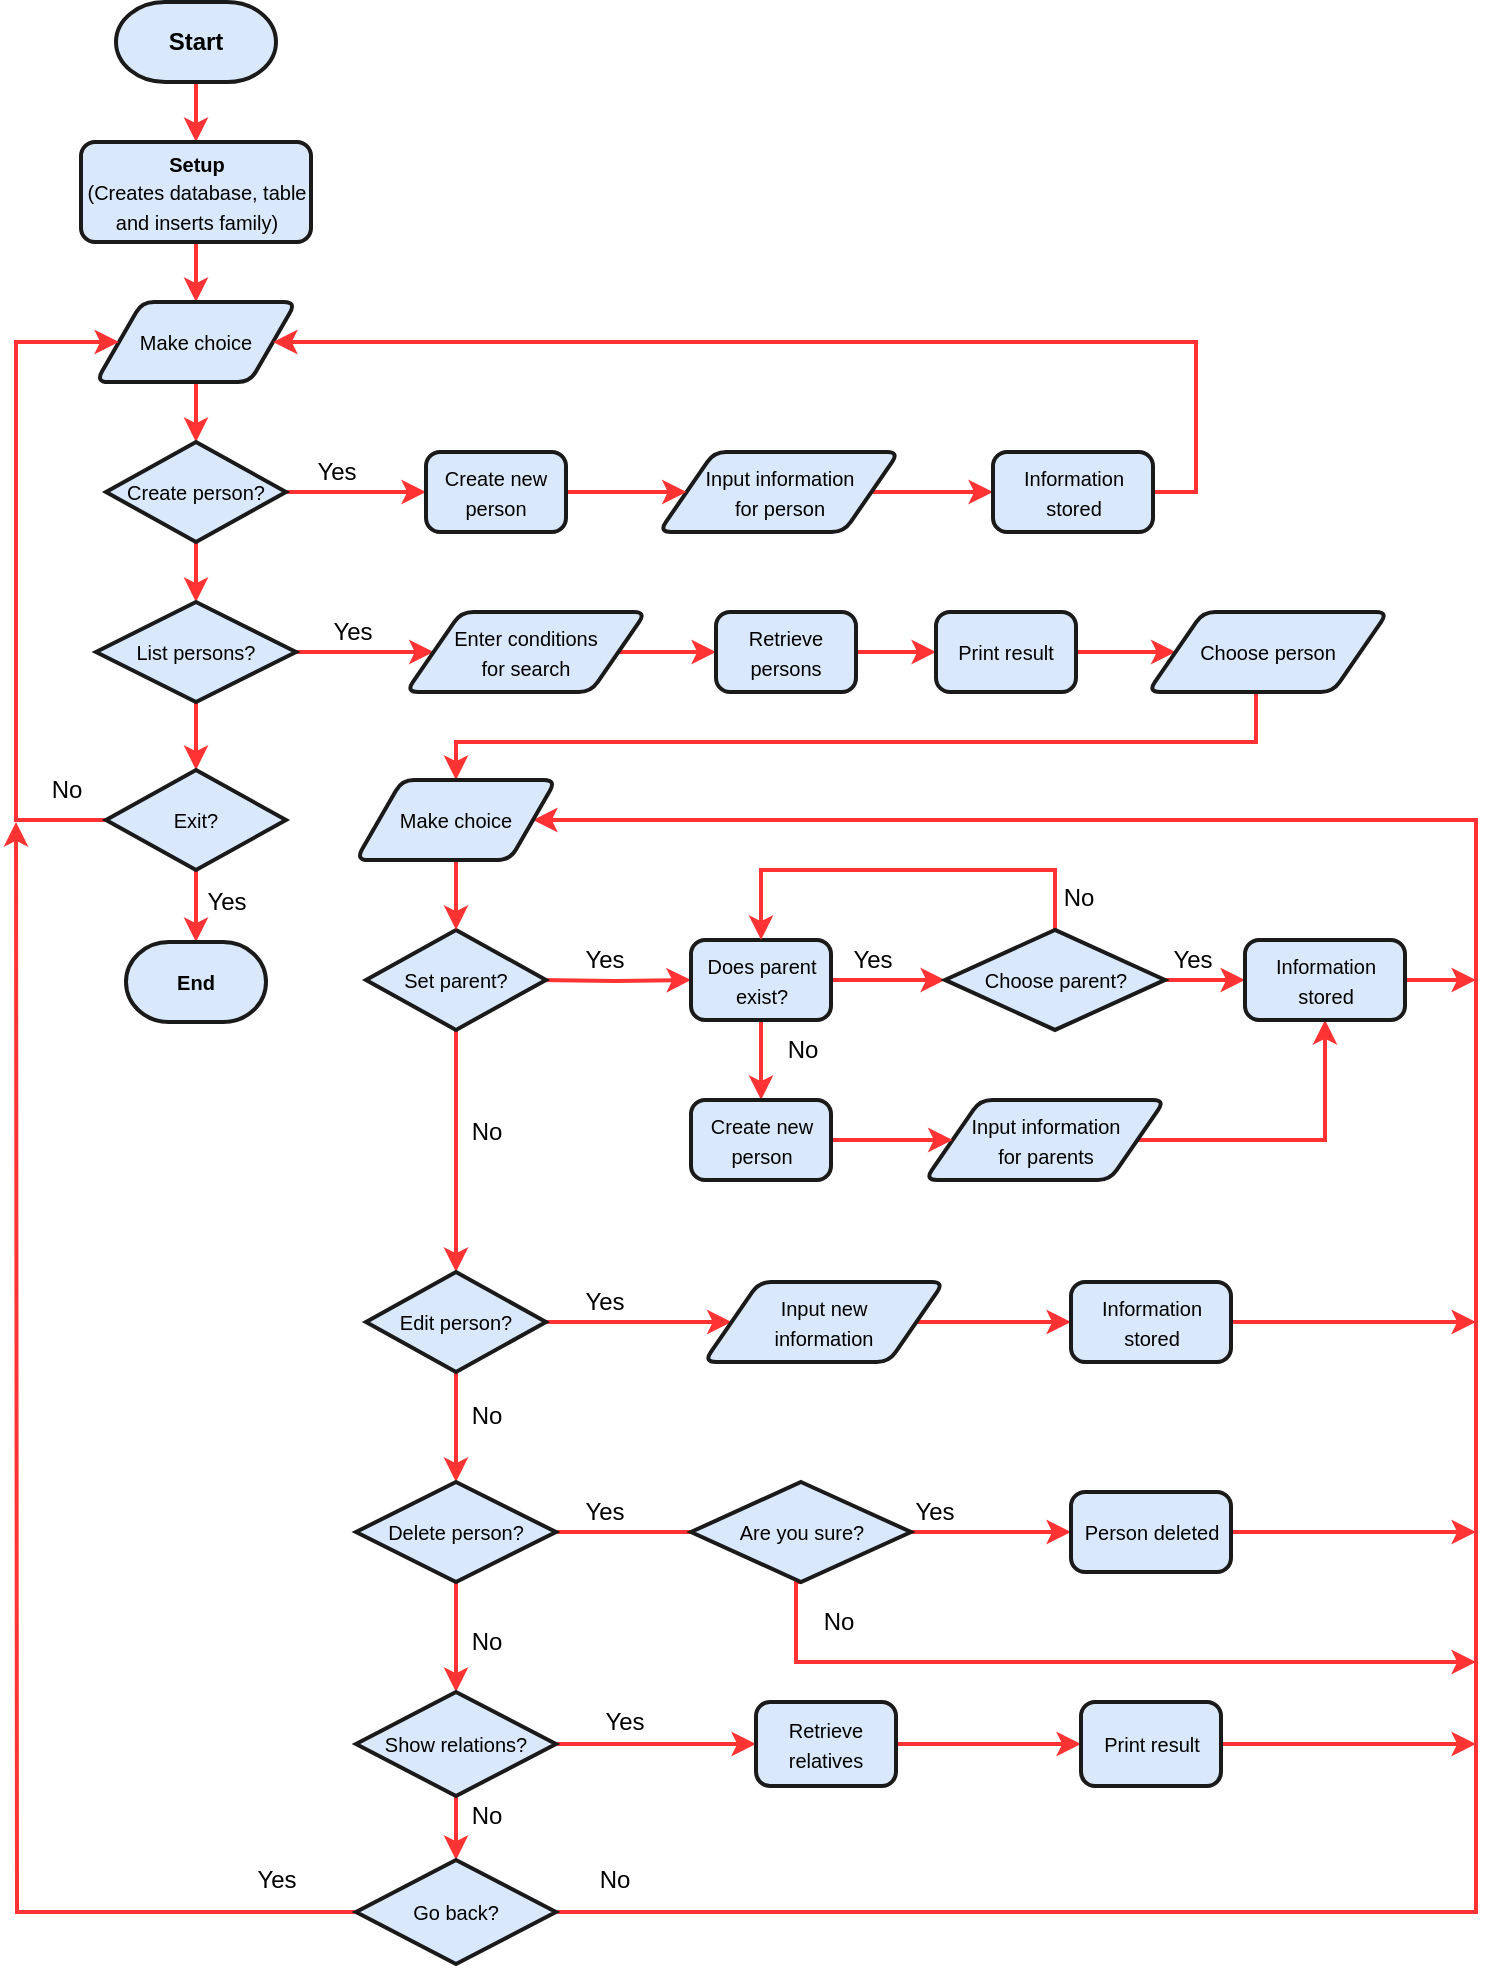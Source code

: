<mxfile version="14.1.8" type="device"><diagram id="m1fnCte9TXBrU9yrCQy4" name="Sida-1"><mxGraphModel dx="1718" dy="985" grid="1" gridSize="10" guides="1" tooltips="1" connect="1" arrows="1" fold="1" page="1" pageScale="1" pageWidth="827" pageHeight="1169" math="0" shadow="0"><root><mxCell id="0"/><mxCell id="1" parent="0"/><mxCell id="2WczPEV9NUN9qrIEhMAv-21" style="edgeStyle=orthogonalEdgeStyle;rounded=0;orthogonalLoop=1;jettySize=auto;html=1;entryX=0.5;entryY=0;entryDx=0;entryDy=0;fillColor=#dae8fc;strokeColor=#FF3333;strokeWidth=2;" edge="1" parent="1" source="2WczPEV9NUN9qrIEhMAv-3" target="2WczPEV9NUN9qrIEhMAv-6"><mxGeometry relative="1" as="geometry"/></mxCell><mxCell id="2WczPEV9NUN9qrIEhMAv-3" value="&lt;b&gt;Start&lt;/b&gt;" style="strokeWidth=2;html=1;shape=mxgraph.flowchart.terminator;whiteSpace=wrap;fillColor=#dae8fc;strokeColor=#1A1A1A;" vertex="1" parent="1"><mxGeometry x="100" y="20" width="80" height="40" as="geometry"/></mxCell><mxCell id="2WczPEV9NUN9qrIEhMAv-23" style="edgeStyle=orthogonalEdgeStyle;rounded=0;orthogonalLoop=1;jettySize=auto;html=1;entryX=0.5;entryY=0;entryDx=0;entryDy=0;fillColor=#dae8fc;strokeColor=#FF3333;strokeWidth=2;" edge="1" parent="1" source="2WczPEV9NUN9qrIEhMAv-6" target="2WczPEV9NUN9qrIEhMAv-11"><mxGeometry relative="1" as="geometry"/></mxCell><mxCell id="2WczPEV9NUN9qrIEhMAv-6" value="&lt;font style=&quot;font-size: 10px&quot;&gt;&lt;b&gt;Setup&lt;/b&gt;&lt;br&gt;(Creates database, table and inserts family)&lt;/font&gt;" style="rounded=1;whiteSpace=wrap;html=1;absoluteArcSize=1;arcSize=14;strokeWidth=2;fillColor=#dae8fc;strokeColor=#1A1A1A;" vertex="1" parent="1"><mxGeometry x="82.5" y="90" width="115" height="50" as="geometry"/></mxCell><mxCell id="2WczPEV9NUN9qrIEhMAv-14" style="edgeStyle=orthogonalEdgeStyle;rounded=0;orthogonalLoop=1;jettySize=auto;html=1;entryX=0.5;entryY=0;entryDx=0;entryDy=0;entryPerimeter=0;fillColor=#dae8fc;strokeColor=#FF3333;strokeWidth=2;" edge="1" parent="1" source="2WczPEV9NUN9qrIEhMAv-11" target="2WczPEV9NUN9qrIEhMAv-13"><mxGeometry relative="1" as="geometry"/></mxCell><mxCell id="2WczPEV9NUN9qrIEhMAv-11" value="&lt;font style=&quot;font-size: 10px&quot;&gt;Make choice&lt;/font&gt;" style="shape=parallelogram;html=1;strokeWidth=2;perimeter=parallelogramPerimeter;whiteSpace=wrap;rounded=1;arcSize=12;size=0.23;fillColor=#dae8fc;strokeColor=#1A1A1A;" vertex="1" parent="1"><mxGeometry x="90" y="170" width="100" height="40" as="geometry"/></mxCell><mxCell id="2WczPEV9NUN9qrIEhMAv-107" style="edgeStyle=orthogonalEdgeStyle;rounded=0;orthogonalLoop=1;jettySize=auto;html=1;endArrow=classic;endFill=1;fillColor=#dae8fc;strokeWidth=2;strokeColor=#FF3333;" edge="1" parent="1" source="2WczPEV9NUN9qrIEhMAv-13" target="2WczPEV9NUN9qrIEhMAv-106"><mxGeometry relative="1" as="geometry"/></mxCell><mxCell id="2WczPEV9NUN9qrIEhMAv-173" style="edgeStyle=orthogonalEdgeStyle;rounded=0;orthogonalLoop=1;jettySize=auto;html=1;entryX=0.5;entryY=0;entryDx=0;entryDy=0;entryPerimeter=0;endArrow=classic;endFill=1;fillColor=#dae8fc;strokeColor=#FF3333;strokeWidth=2;" edge="1" parent="1" source="2WczPEV9NUN9qrIEhMAv-13" target="2WczPEV9NUN9qrIEhMAv-24"><mxGeometry relative="1" as="geometry"/></mxCell><mxCell id="2WczPEV9NUN9qrIEhMAv-13" value="&lt;font style=&quot;font-size: 10px&quot;&gt;Create person?&lt;/font&gt;" style="strokeWidth=2;html=1;shape=mxgraph.flowchart.decision;whiteSpace=wrap;fillColor=#dae8fc;strokeColor=#1A1A1A;" vertex="1" parent="1"><mxGeometry x="95" y="240" width="90" height="50" as="geometry"/></mxCell><mxCell id="2WczPEV9NUN9qrIEhMAv-51" style="edgeStyle=orthogonalEdgeStyle;rounded=0;orthogonalLoop=1;jettySize=auto;html=1;entryX=0;entryY=0.5;entryDx=0;entryDy=0;endArrow=classic;endFill=1;fillColor=#dae8fc;strokeColor=#FF3333;strokeWidth=2;" edge="1" parent="1" target="2WczPEV9NUN9qrIEhMAv-50"><mxGeometry relative="1" as="geometry"><mxPoint x="311" y="508.97" as="sourcePoint"/></mxGeometry></mxCell><mxCell id="2WczPEV9NUN9qrIEhMAv-185" style="edgeStyle=orthogonalEdgeStyle;rounded=0;orthogonalLoop=1;jettySize=auto;html=1;entryX=0.5;entryY=0;entryDx=0;entryDy=0;entryPerimeter=0;endArrow=classic;endFill=1;fillColor=#dae8fc;strokeWidth=2;strokeColor=#FF3333;" edge="1" parent="1" source="2WczPEV9NUN9qrIEhMAv-15" target="2WczPEV9NUN9qrIEhMAv-17"><mxGeometry relative="1" as="geometry"/></mxCell><mxCell id="2WczPEV9NUN9qrIEhMAv-15" value="&lt;font style=&quot;font-size: 10px&quot;&gt;Set parent?&lt;/font&gt;" style="strokeWidth=2;html=1;shape=mxgraph.flowchart.decision;whiteSpace=wrap;fillColor=#dae8fc;strokeColor=#1A1A1A;" vertex="1" parent="1"><mxGeometry x="225" y="483.97" width="90" height="50" as="geometry"/></mxCell><mxCell id="2WczPEV9NUN9qrIEhMAv-189" style="edgeStyle=orthogonalEdgeStyle;rounded=0;orthogonalLoop=1;jettySize=auto;html=1;endArrow=classic;endFill=1;fillColor=#dae8fc;strokeColor=#FF3333;strokeWidth=2;" edge="1" parent="1" source="2WczPEV9NUN9qrIEhMAv-17" target="2WczPEV9NUN9qrIEhMAv-19"><mxGeometry relative="1" as="geometry"/></mxCell><mxCell id="2WczPEV9NUN9qrIEhMAv-197" style="edgeStyle=orthogonalEdgeStyle;rounded=0;orthogonalLoop=1;jettySize=auto;html=1;entryX=0;entryY=0.5;entryDx=0;entryDy=0;endArrow=classic;endFill=1;fillColor=#dae8fc;strokeColor=#FF3333;strokeWidth=2;" edge="1" parent="1" source="2WczPEV9NUN9qrIEhMAv-17" target="2WczPEV9NUN9qrIEhMAv-103"><mxGeometry relative="1" as="geometry"/></mxCell><mxCell id="2WczPEV9NUN9qrIEhMAv-17" value="&lt;font style=&quot;font-size: 10px&quot;&gt;Edit person?&lt;/font&gt;" style="strokeWidth=2;html=1;shape=mxgraph.flowchart.decision;whiteSpace=wrap;fillColor=#dae8fc;strokeColor=#1A1A1A;" vertex="1" parent="1"><mxGeometry x="225" y="655" width="90" height="50" as="geometry"/></mxCell><mxCell id="2WczPEV9NUN9qrIEhMAv-190" style="edgeStyle=orthogonalEdgeStyle;rounded=0;orthogonalLoop=1;jettySize=auto;html=1;endArrow=classic;endFill=1;fillColor=#dae8fc;strokeColor=#FF3333;strokeWidth=2;" edge="1" parent="1" source="2WczPEV9NUN9qrIEhMAv-19" target="2WczPEV9NUN9qrIEhMAv-26"><mxGeometry relative="1" as="geometry"/></mxCell><mxCell id="2WczPEV9NUN9qrIEhMAv-199" style="edgeStyle=orthogonalEdgeStyle;rounded=0;orthogonalLoop=1;jettySize=auto;html=1;endArrow=classic;endFill=1;fillColor=#dae8fc;strokeColor=#FF3333;strokeWidth=2;" edge="1" parent="1" source="2WczPEV9NUN9qrIEhMAv-19"><mxGeometry relative="1" as="geometry"><mxPoint x="420.0" y="785" as="targetPoint"/></mxGeometry></mxCell><mxCell id="2WczPEV9NUN9qrIEhMAv-19" value="&lt;font style=&quot;font-size: 10px&quot;&gt;Delete person?&lt;/font&gt;" style="strokeWidth=2;html=1;shape=mxgraph.flowchart.decision;whiteSpace=wrap;fillColor=#dae8fc;strokeColor=#1A1A1A;" vertex="1" parent="1"><mxGeometry x="220" y="760" width="100" height="50" as="geometry"/></mxCell><mxCell id="2WczPEV9NUN9qrIEhMAv-148" style="edgeStyle=orthogonalEdgeStyle;rounded=0;orthogonalLoop=1;jettySize=auto;html=1;entryX=0;entryY=0.5;entryDx=0;entryDy=0;endArrow=classic;endFill=1;fillColor=#dae8fc;strokeWidth=2;strokeColor=#FF3333;" edge="1" parent="1" source="2WczPEV9NUN9qrIEhMAv-24" target="2WczPEV9NUN9qrIEhMAv-147"><mxGeometry relative="1" as="geometry"/></mxCell><mxCell id="2WczPEV9NUN9qrIEhMAv-174" style="edgeStyle=orthogonalEdgeStyle;rounded=0;orthogonalLoop=1;jettySize=auto;html=1;entryX=0.5;entryY=0;entryDx=0;entryDy=0;entryPerimeter=0;endArrow=classic;endFill=1;fillColor=#dae8fc;strokeColor=#FF3333;strokeWidth=2;" edge="1" parent="1" source="2WczPEV9NUN9qrIEhMAv-24" target="2WczPEV9NUN9qrIEhMAv-41"><mxGeometry relative="1" as="geometry"/></mxCell><mxCell id="2WczPEV9NUN9qrIEhMAv-24" value="&lt;font style=&quot;font-size: 10px&quot;&gt;List persons?&lt;/font&gt;" style="strokeWidth=2;html=1;shape=mxgraph.flowchart.decision;whiteSpace=wrap;fillColor=#dae8fc;strokeColor=#1A1A1A;" vertex="1" parent="1"><mxGeometry x="90" y="320" width="100" height="50" as="geometry"/></mxCell><mxCell id="2WczPEV9NUN9qrIEhMAv-205" style="edgeStyle=orthogonalEdgeStyle;rounded=0;orthogonalLoop=1;jettySize=auto;html=1;entryX=0;entryY=0.5;entryDx=0;entryDy=0;endArrow=classic;endFill=1;fillColor=#dae8fc;strokeColor=#FF3333;strokeWidth=2;" edge="1" parent="1" source="2WczPEV9NUN9qrIEhMAv-26" target="2WczPEV9NUN9qrIEhMAv-163"><mxGeometry relative="1" as="geometry"/></mxCell><mxCell id="2WczPEV9NUN9qrIEhMAv-213" style="edgeStyle=orthogonalEdgeStyle;rounded=0;orthogonalLoop=1;jettySize=auto;html=1;entryX=0.5;entryY=0;entryDx=0;entryDy=0;entryPerimeter=0;endArrow=classic;endFill=1;fillColor=#dae8fc;strokeColor=#FF3333;strokeWidth=2;" edge="1" parent="1" source="2WczPEV9NUN9qrIEhMAv-26" target="2WczPEV9NUN9qrIEhMAv-208"><mxGeometry relative="1" as="geometry"/></mxCell><mxCell id="2WczPEV9NUN9qrIEhMAv-26" value="&lt;font style=&quot;font-size: 10px&quot;&gt;Show relations?&lt;/font&gt;" style="strokeWidth=2;html=1;shape=mxgraph.flowchart.decision;whiteSpace=wrap;fillColor=#dae8fc;strokeColor=#1A1A1A;" vertex="1" parent="1"><mxGeometry x="220" y="865" width="100" height="52" as="geometry"/></mxCell><mxCell id="2WczPEV9NUN9qrIEhMAv-30" value="No" style="text;html=1;align=center;verticalAlign=middle;resizable=0;points=[];autosize=1;" vertex="1" parent="1"><mxGeometry x="270" y="717" width="30" height="20" as="geometry"/></mxCell><mxCell id="2WczPEV9NUN9qrIEhMAv-31" value="No" style="text;html=1;align=center;verticalAlign=middle;resizable=0;points=[];autosize=1;" vertex="1" parent="1"><mxGeometry x="270" y="830" width="30" height="20" as="geometry"/></mxCell><mxCell id="2WczPEV9NUN9qrIEhMAv-110" style="edgeStyle=orthogonalEdgeStyle;rounded=0;orthogonalLoop=1;jettySize=auto;html=1;entryX=0;entryY=0.5;entryDx=0;entryDy=0;endArrow=classic;endFill=1;fillColor=#dae8fc;strokeWidth=2;strokeColor=#FF3333;" edge="1" parent="1" source="2WczPEV9NUN9qrIEhMAv-33" target="2WczPEV9NUN9qrIEhMAv-109"><mxGeometry relative="1" as="geometry"/></mxCell><mxCell id="2WczPEV9NUN9qrIEhMAv-33" value="&lt;font style=&quot;font-size: 10px&quot;&gt;Input information&lt;br&gt;for person&lt;/font&gt;" style="shape=parallelogram;html=1;strokeWidth=2;perimeter=parallelogramPerimeter;whiteSpace=wrap;rounded=1;arcSize=12;size=0.23;fillColor=#dae8fc;strokeColor=#1A1A1A;" vertex="1" parent="1"><mxGeometry x="371.5" y="245" width="120" height="40" as="geometry"/></mxCell><mxCell id="2WczPEV9NUN9qrIEhMAv-35" value="Yes" style="text;html=1;align=center;verticalAlign=middle;resizable=0;points=[];autosize=1;" vertex="1" parent="1"><mxGeometry x="190" y="245" width="40" height="20" as="geometry"/></mxCell><mxCell id="2WczPEV9NUN9qrIEhMAv-117" style="edgeStyle=orthogonalEdgeStyle;rounded=0;orthogonalLoop=1;jettySize=auto;html=1;endArrow=classic;endFill=1;fillColor=#dae8fc;strokeColor=#FF3333;strokeWidth=2;" edge="1" parent="1" source="2WczPEV9NUN9qrIEhMAv-37" target="2WczPEV9NUN9qrIEhMAv-115"><mxGeometry relative="1" as="geometry"/></mxCell><mxCell id="2WczPEV9NUN9qrIEhMAv-37" value="&lt;font style=&quot;font-size: 10px&quot;&gt;Input information&lt;br&gt;for parents&lt;/font&gt;" style="shape=parallelogram;html=1;strokeWidth=2;perimeter=parallelogramPerimeter;whiteSpace=wrap;rounded=1;arcSize=12;size=0.23;fillColor=#dae8fc;strokeColor=#1A1A1A;" vertex="1" parent="1"><mxGeometry x="504.5" y="568.97" width="120" height="40" as="geometry"/></mxCell><mxCell id="2WczPEV9NUN9qrIEhMAv-89" style="edgeStyle=orthogonalEdgeStyle;rounded=0;orthogonalLoop=1;jettySize=auto;html=1;entryX=0.5;entryY=0;entryDx=0;entryDy=0;entryPerimeter=0;endArrow=classic;endFill=1;fillColor=#dae8fc;strokeColor=#FF3333;strokeWidth=2;" edge="1" parent="1" source="2WczPEV9NUN9qrIEhMAv-41" target="2WczPEV9NUN9qrIEhMAv-45"><mxGeometry relative="1" as="geometry"/></mxCell><mxCell id="2WczPEV9NUN9qrIEhMAv-224" style="edgeStyle=orthogonalEdgeStyle;rounded=0;orthogonalLoop=1;jettySize=auto;html=1;endArrow=classic;endFill=1;strokeColor=#FF3333;strokeWidth=2;" edge="1" parent="1" source="2WczPEV9NUN9qrIEhMAv-41" target="2WczPEV9NUN9qrIEhMAv-11"><mxGeometry relative="1" as="geometry"><Array as="points"><mxPoint x="50" y="429"/><mxPoint x="50" y="190"/></Array></mxGeometry></mxCell><mxCell id="2WczPEV9NUN9qrIEhMAv-41" value="&lt;font style=&quot;font-size: 10px&quot;&gt;Exit?&lt;/font&gt;" style="strokeWidth=2;html=1;shape=mxgraph.flowchart.decision;whiteSpace=wrap;fillColor=#dae8fc;strokeColor=#1A1A1A;" vertex="1" parent="1"><mxGeometry x="95" y="404" width="90" height="50" as="geometry"/></mxCell><mxCell id="2WczPEV9NUN9qrIEhMAv-45" value="&lt;font style=&quot;font-size: 10px&quot;&gt;&lt;b&gt;End&lt;/b&gt;&lt;/font&gt;" style="strokeWidth=2;html=1;shape=mxgraph.flowchart.terminator;whiteSpace=wrap;fillColor=#dae8fc;strokeColor=#1A1A1A;" vertex="1" parent="1"><mxGeometry x="105" y="490" width="70" height="40" as="geometry"/></mxCell><mxCell id="2WczPEV9NUN9qrIEhMAv-46" value="Yes" style="text;html=1;align=center;verticalAlign=middle;resizable=0;points=[];autosize=1;" vertex="1" parent="1"><mxGeometry x="135" y="460" width="40" height="20" as="geometry"/></mxCell><mxCell id="2WczPEV9NUN9qrIEhMAv-94" style="edgeStyle=orthogonalEdgeStyle;rounded=0;orthogonalLoop=1;jettySize=auto;html=1;entryX=0;entryY=0.5;entryDx=0;entryDy=0;entryPerimeter=0;endArrow=classic;endFill=1;fillColor=#dae8fc;strokeColor=#FF3333;strokeWidth=2;" edge="1" parent="1" source="2WczPEV9NUN9qrIEhMAv-50" target="2WczPEV9NUN9qrIEhMAv-78"><mxGeometry relative="1" as="geometry"/></mxCell><mxCell id="2WczPEV9NUN9qrIEhMAv-96" style="edgeStyle=orthogonalEdgeStyle;rounded=0;orthogonalLoop=1;jettySize=auto;html=1;entryX=0.5;entryY=0;entryDx=0;entryDy=0;endArrow=classic;endFill=1;fillColor=#dae8fc;strokeColor=#FF3333;strokeWidth=2;" edge="1" parent="1" source="2WczPEV9NUN9qrIEhMAv-50" target="2WczPEV9NUN9qrIEhMAv-64"><mxGeometry relative="1" as="geometry"/></mxCell><mxCell id="2WczPEV9NUN9qrIEhMAv-50" value="&lt;span style=&quot;font-size: 10px&quot;&gt;Does parent exist?&lt;/span&gt;" style="rounded=1;whiteSpace=wrap;html=1;absoluteArcSize=1;arcSize=14;strokeWidth=2;fillColor=#dae8fc;strokeColor=#1A1A1A;" vertex="1" parent="1"><mxGeometry x="387.5" y="488.97" width="70" height="40" as="geometry"/></mxCell><mxCell id="2WczPEV9NUN9qrIEhMAv-52" value="Yes" style="text;html=1;align=center;verticalAlign=middle;resizable=0;points=[];autosize=1;" vertex="1" parent="1"><mxGeometry x="323.5" y="488.97" width="40" height="20" as="geometry"/></mxCell><mxCell id="2WczPEV9NUN9qrIEhMAv-97" style="edgeStyle=orthogonalEdgeStyle;rounded=0;orthogonalLoop=1;jettySize=auto;html=1;entryX=0;entryY=0.5;entryDx=0;entryDy=0;endArrow=classic;endFill=1;fillColor=#dae8fc;strokeColor=#FF3333;strokeWidth=2;" edge="1" parent="1" source="2WczPEV9NUN9qrIEhMAv-64" target="2WczPEV9NUN9qrIEhMAv-37"><mxGeometry relative="1" as="geometry"/></mxCell><mxCell id="2WczPEV9NUN9qrIEhMAv-64" value="&lt;span style=&quot;font-size: 10px&quot;&gt;Create new person&lt;/span&gt;" style="rounded=1;whiteSpace=wrap;html=1;absoluteArcSize=1;arcSize=14;strokeWidth=2;fillColor=#dae8fc;strokeColor=#1A1A1A;" vertex="1" parent="1"><mxGeometry x="387.5" y="568.97" width="70" height="40" as="geometry"/></mxCell><mxCell id="2WczPEV9NUN9qrIEhMAv-73" value="No" style="text;html=1;align=center;verticalAlign=middle;resizable=0;points=[];autosize=1;" vertex="1" parent="1"><mxGeometry x="427.5" y="533.97" width="30" height="20" as="geometry"/></mxCell><mxCell id="2WczPEV9NUN9qrIEhMAv-76" value="Yes" style="text;html=1;align=center;verticalAlign=middle;resizable=0;points=[];autosize=1;" vertex="1" parent="1"><mxGeometry x="617.5" y="488.97" width="40" height="20" as="geometry"/></mxCell><mxCell id="2WczPEV9NUN9qrIEhMAv-100" style="edgeStyle=orthogonalEdgeStyle;rounded=0;orthogonalLoop=1;jettySize=auto;html=1;entryX=0.5;entryY=0;entryDx=0;entryDy=0;endArrow=classic;endFill=1;fillColor=#dae8fc;strokeWidth=2;strokeColor=#FF3333;" edge="1" parent="1" source="2WczPEV9NUN9qrIEhMAv-78" target="2WczPEV9NUN9qrIEhMAv-50"><mxGeometry relative="1" as="geometry"><Array as="points"><mxPoint x="570" y="453.97"/><mxPoint x="423" y="453.97"/></Array></mxGeometry></mxCell><mxCell id="2WczPEV9NUN9qrIEhMAv-116" style="edgeStyle=orthogonalEdgeStyle;rounded=0;orthogonalLoop=1;jettySize=auto;html=1;entryX=0;entryY=0.5;entryDx=0;entryDy=0;endArrow=classic;endFill=1;fillColor=#dae8fc;strokeColor=#FF3333;strokeWidth=2;" edge="1" parent="1" source="2WczPEV9NUN9qrIEhMAv-78" target="2WczPEV9NUN9qrIEhMAv-115"><mxGeometry relative="1" as="geometry"/></mxCell><mxCell id="2WczPEV9NUN9qrIEhMAv-78" value="&lt;font style=&quot;font-size: 10px&quot;&gt;Choose parent?&lt;/font&gt;" style="strokeWidth=2;html=1;shape=mxgraph.flowchart.decision;whiteSpace=wrap;fillColor=#dae8fc;strokeColor=#1A1A1A;" vertex="1" parent="1"><mxGeometry x="514.5" y="483.97" width="110" height="50" as="geometry"/></mxCell><mxCell id="2WczPEV9NUN9qrIEhMAv-82" value="Yes" style="text;html=1;align=center;verticalAlign=middle;resizable=0;points=[];autosize=1;" vertex="1" parent="1"><mxGeometry x="457.5" y="488.97" width="40" height="20" as="geometry"/></mxCell><mxCell id="2WczPEV9NUN9qrIEhMAv-92" value="No" style="text;html=1;align=center;verticalAlign=middle;resizable=0;points=[];autosize=1;" vertex="1" parent="1"><mxGeometry x="270" y="575" width="30" height="20" as="geometry"/></mxCell><mxCell id="2WczPEV9NUN9qrIEhMAv-101" value="No" style="text;html=1;align=center;verticalAlign=middle;resizable=0;points=[];autosize=1;" vertex="1" parent="1"><mxGeometry x="566" y="457.97" width="30" height="20" as="geometry"/></mxCell><mxCell id="2WczPEV9NUN9qrIEhMAv-114" style="edgeStyle=orthogonalEdgeStyle;rounded=0;orthogonalLoop=1;jettySize=auto;html=1;entryX=0;entryY=0.5;entryDx=0;entryDy=0;endArrow=classic;endFill=1;fillColor=#dae8fc;strokeColor=#FF3333;strokeWidth=2;" edge="1" parent="1" source="2WczPEV9NUN9qrIEhMAv-103" target="2WczPEV9NUN9qrIEhMAv-113"><mxGeometry relative="1" as="geometry"/></mxCell><mxCell id="2WczPEV9NUN9qrIEhMAv-103" value="&lt;span style=&quot;font-size: 10px&quot;&gt;Input new&lt;br&gt;information&lt;/span&gt;" style="shape=parallelogram;html=1;strokeWidth=2;perimeter=parallelogramPerimeter;whiteSpace=wrap;rounded=1;arcSize=12;size=0.23;fillColor=#dae8fc;strokeColor=#1A1A1A;" vertex="1" parent="1"><mxGeometry x="394" y="660" width="120" height="40" as="geometry"/></mxCell><mxCell id="2WczPEV9NUN9qrIEhMAv-108" style="edgeStyle=orthogonalEdgeStyle;rounded=0;orthogonalLoop=1;jettySize=auto;html=1;endArrow=classic;endFill=1;fillColor=#dae8fc;strokeWidth=2;strokeColor=#FF3333;" edge="1" parent="1" source="2WczPEV9NUN9qrIEhMAv-106" target="2WczPEV9NUN9qrIEhMAv-33"><mxGeometry relative="1" as="geometry"/></mxCell><mxCell id="2WczPEV9NUN9qrIEhMAv-106" value="&lt;span style=&quot;font-size: 10px&quot;&gt;Create new person&lt;/span&gt;" style="rounded=1;whiteSpace=wrap;html=1;absoluteArcSize=1;arcSize=14;strokeWidth=2;fillColor=#dae8fc;strokeColor=#1A1A1A;" vertex="1" parent="1"><mxGeometry x="255" y="245" width="70" height="40" as="geometry"/></mxCell><mxCell id="2WczPEV9NUN9qrIEhMAv-119" style="edgeStyle=orthogonalEdgeStyle;rounded=0;orthogonalLoop=1;jettySize=auto;html=1;endArrow=classic;endFill=1;entryX=1;entryY=0.5;entryDx=0;entryDy=0;fillColor=#f8cecc;strokeWidth=2;strokeColor=#FF3333;" edge="1" parent="1" source="2WczPEV9NUN9qrIEhMAv-109" target="2WczPEV9NUN9qrIEhMAv-11"><mxGeometry relative="1" as="geometry"><mxPoint x="850" y="265" as="targetPoint"/><Array as="points"><mxPoint x="640" y="265"/><mxPoint x="640" y="190"/></Array></mxGeometry></mxCell><mxCell id="2WczPEV9NUN9qrIEhMAv-109" value="&lt;span style=&quot;font-size: 10px&quot;&gt;Information stored&lt;/span&gt;" style="rounded=1;whiteSpace=wrap;html=1;absoluteArcSize=1;arcSize=14;strokeWidth=2;fillColor=#dae8fc;strokeColor=#1A1A1A;" vertex="1" parent="1"><mxGeometry x="538.5" y="245" width="80" height="40" as="geometry"/></mxCell><mxCell id="2WczPEV9NUN9qrIEhMAv-198" style="edgeStyle=orthogonalEdgeStyle;rounded=0;orthogonalLoop=1;jettySize=auto;html=1;endArrow=classic;endFill=1;fillColor=#dae8fc;strokeColor=#FF3333;strokeWidth=2;" edge="1" parent="1" source="2WczPEV9NUN9qrIEhMAv-113"><mxGeometry relative="1" as="geometry"><mxPoint x="780" y="680" as="targetPoint"/></mxGeometry></mxCell><mxCell id="2WczPEV9NUN9qrIEhMAv-113" value="&lt;span style=&quot;font-size: 10px&quot;&gt;Information stored&lt;/span&gt;" style="rounded=1;whiteSpace=wrap;html=1;absoluteArcSize=1;arcSize=14;strokeWidth=2;fillColor=#dae8fc;strokeColor=#1A1A1A;" vertex="1" parent="1"><mxGeometry x="577.5" y="660" width="80" height="40" as="geometry"/></mxCell><mxCell id="2WczPEV9NUN9qrIEhMAv-217" style="edgeStyle=orthogonalEdgeStyle;rounded=0;orthogonalLoop=1;jettySize=auto;html=1;endArrow=classic;endFill=1;fillColor=#dae8fc;strokeColor=#FF3333;strokeWidth=2;" edge="1" parent="1" source="2WczPEV9NUN9qrIEhMAv-115"><mxGeometry relative="1" as="geometry"><mxPoint x="780" y="508.97" as="targetPoint"/></mxGeometry></mxCell><mxCell id="2WczPEV9NUN9qrIEhMAv-115" value="&lt;span style=&quot;font-size: 10px&quot;&gt;Information stored&lt;/span&gt;" style="rounded=1;whiteSpace=wrap;html=1;absoluteArcSize=1;arcSize=14;strokeWidth=2;fillColor=#dae8fc;strokeColor=#1A1A1A;" vertex="1" parent="1"><mxGeometry x="664.5" y="488.97" width="80" height="40" as="geometry"/></mxCell><mxCell id="2WczPEV9NUN9qrIEhMAv-125" value="Yes" style="text;html=1;align=center;verticalAlign=middle;resizable=0;points=[];autosize=1;" vertex="1" parent="1"><mxGeometry x="323.5" y="660" width="40" height="20" as="geometry"/></mxCell><mxCell id="2WczPEV9NUN9qrIEhMAv-200" style="edgeStyle=orthogonalEdgeStyle;rounded=0;orthogonalLoop=1;jettySize=auto;html=1;entryX=0;entryY=0.5;entryDx=0;entryDy=0;endArrow=classic;endFill=1;fillColor=#dae8fc;strokeColor=#FF3333;strokeWidth=2;" edge="1" parent="1" source="2WczPEV9NUN9qrIEhMAv-126" target="2WczPEV9NUN9qrIEhMAv-128"><mxGeometry relative="1" as="geometry"/></mxCell><mxCell id="2WczPEV9NUN9qrIEhMAv-203" style="edgeStyle=orthogonalEdgeStyle;rounded=0;orthogonalLoop=1;jettySize=auto;html=1;endArrow=classic;endFill=1;exitX=0.5;exitY=1;exitDx=0;exitDy=0;exitPerimeter=0;fillColor=#dae8fc;strokeColor=#FF3333;strokeWidth=2;" edge="1" parent="1" source="2WczPEV9NUN9qrIEhMAv-126"><mxGeometry relative="1" as="geometry"><mxPoint x="780" y="850" as="targetPoint"/><Array as="points"><mxPoint x="440" y="810"/><mxPoint x="440" y="850"/></Array></mxGeometry></mxCell><mxCell id="2WczPEV9NUN9qrIEhMAv-126" value="&lt;font style=&quot;font-size: 10px&quot;&gt;Are you sure?&lt;/font&gt;" style="strokeWidth=2;html=1;shape=mxgraph.flowchart.decision;whiteSpace=wrap;fillColor=#dae8fc;strokeColor=#1A1A1A;" vertex="1" parent="1"><mxGeometry x="387.5" y="760" width="110" height="50" as="geometry"/></mxCell><mxCell id="2WczPEV9NUN9qrIEhMAv-191" style="edgeStyle=orthogonalEdgeStyle;rounded=0;orthogonalLoop=1;jettySize=auto;html=1;endArrow=classic;endFill=1;fillColor=#dae8fc;strokeColor=#FF3333;strokeWidth=2;" edge="1" parent="1" source="2WczPEV9NUN9qrIEhMAv-128"><mxGeometry relative="1" as="geometry"><mxPoint x="780" y="785" as="targetPoint"/></mxGeometry></mxCell><mxCell id="2WczPEV9NUN9qrIEhMAv-128" value="&lt;span style=&quot;font-size: 10px&quot;&gt;Person deleted&lt;/span&gt;" style="rounded=1;whiteSpace=wrap;html=1;absoluteArcSize=1;arcSize=14;strokeWidth=2;fillColor=#dae8fc;strokeColor=#1A1A1A;" vertex="1" parent="1"><mxGeometry x="577.5" y="765" width="80" height="40" as="geometry"/></mxCell><mxCell id="2WczPEV9NUN9qrIEhMAv-151" style="edgeStyle=orthogonalEdgeStyle;rounded=0;orthogonalLoop=1;jettySize=auto;html=1;entryX=0;entryY=0.5;entryDx=0;entryDy=0;endArrow=classic;endFill=1;fillColor=#dae8fc;strokeWidth=2;strokeColor=#FF3333;" edge="1" parent="1" source="2WczPEV9NUN9qrIEhMAv-147" target="2WczPEV9NUN9qrIEhMAv-150"><mxGeometry relative="1" as="geometry"/></mxCell><mxCell id="2WczPEV9NUN9qrIEhMAv-147" value="&lt;span style=&quot;font-size: 10px&quot;&gt;Enter conditions&lt;br&gt;for search&lt;/span&gt;" style="shape=parallelogram;html=1;strokeWidth=2;perimeter=parallelogramPerimeter;whiteSpace=wrap;rounded=1;arcSize=12;size=0.23;fillColor=#dae8fc;strokeColor=#1A1A1A;" vertex="1" parent="1"><mxGeometry x="245" y="325" width="120" height="40" as="geometry"/></mxCell><mxCell id="2WczPEV9NUN9qrIEhMAv-149" value="Yes" style="text;html=1;align=center;verticalAlign=middle;resizable=0;points=[];autosize=1;" vertex="1" parent="1"><mxGeometry x="197.5" y="325" width="40" height="20" as="geometry"/></mxCell><mxCell id="2WczPEV9NUN9qrIEhMAv-180" style="edgeStyle=orthogonalEdgeStyle;rounded=0;orthogonalLoop=1;jettySize=auto;html=1;entryX=0;entryY=0.5;entryDx=0;entryDy=0;endArrow=classic;endFill=1;fillColor=#dae8fc;strokeWidth=2;strokeColor=#FF3333;" edge="1" parent="1" source="2WczPEV9NUN9qrIEhMAv-150" target="2WczPEV9NUN9qrIEhMAv-152"><mxGeometry relative="1" as="geometry"/></mxCell><mxCell id="2WczPEV9NUN9qrIEhMAv-150" value="&lt;span style=&quot;font-size: 10px&quot;&gt;Retrieve persons&lt;/span&gt;" style="rounded=1;whiteSpace=wrap;html=1;absoluteArcSize=1;arcSize=14;strokeWidth=2;fillColor=#dae8fc;strokeColor=#1A1A1A;" vertex="1" parent="1"><mxGeometry x="400" y="325" width="70" height="40" as="geometry"/></mxCell><mxCell id="2WczPEV9NUN9qrIEhMAv-181" style="edgeStyle=orthogonalEdgeStyle;rounded=0;orthogonalLoop=1;jettySize=auto;html=1;entryX=0.5;entryY=0;entryDx=0;entryDy=0;endArrow=classic;endFill=1;fillColor=#dae8fc;strokeWidth=2;strokeColor=#FF3333;" edge="1" parent="1" source="2WczPEV9NUN9qrIEhMAv-187" target="2WczPEV9NUN9qrIEhMAv-178"><mxGeometry relative="1" as="geometry"><Array as="points"><mxPoint x="670" y="390"/><mxPoint x="270" y="390"/></Array></mxGeometry></mxCell><mxCell id="2WczPEV9NUN9qrIEhMAv-188" style="edgeStyle=orthogonalEdgeStyle;rounded=0;orthogonalLoop=1;jettySize=auto;html=1;endArrow=classic;endFill=1;fillColor=#dae8fc;strokeWidth=2;strokeColor=#FF3333;" edge="1" parent="1" source="2WczPEV9NUN9qrIEhMAv-152" target="2WczPEV9NUN9qrIEhMAv-187"><mxGeometry relative="1" as="geometry"/></mxCell><mxCell id="2WczPEV9NUN9qrIEhMAv-152" value="&lt;span style=&quot;font-size: 10px&quot;&gt;Print result&lt;/span&gt;" style="rounded=1;whiteSpace=wrap;html=1;absoluteArcSize=1;arcSize=14;strokeWidth=2;fillColor=#dae8fc;strokeColor=#1A1A1A;" vertex="1" parent="1"><mxGeometry x="510" y="325" width="70" height="40" as="geometry"/></mxCell><mxCell id="2WczPEV9NUN9qrIEhMAv-168" style="edgeStyle=orthogonalEdgeStyle;rounded=0;orthogonalLoop=1;jettySize=auto;html=1;entryX=0;entryY=0.5;entryDx=0;entryDy=0;endArrow=classic;endFill=1;fillColor=#dae8fc;strokeColor=#FF3333;strokeWidth=2;" edge="1" parent="1" source="2WczPEV9NUN9qrIEhMAv-163" target="2WczPEV9NUN9qrIEhMAv-167"><mxGeometry relative="1" as="geometry"/></mxCell><mxCell id="2WczPEV9NUN9qrIEhMAv-163" value="&lt;span style=&quot;font-size: 10px&quot;&gt;Retrieve relatives&lt;/span&gt;" style="rounded=1;whiteSpace=wrap;html=1;absoluteArcSize=1;arcSize=14;strokeWidth=2;fillColor=#dae8fc;strokeColor=#1A1A1A;" vertex="1" parent="1"><mxGeometry x="420" y="870" width="70" height="42" as="geometry"/></mxCell><mxCell id="2WczPEV9NUN9qrIEhMAv-216" style="edgeStyle=orthogonalEdgeStyle;rounded=0;orthogonalLoop=1;jettySize=auto;html=1;endArrow=classic;endFill=1;entryX=1;entryY=0.5;entryDx=0;entryDy=0;exitX=1;exitY=0.5;exitDx=0;exitDy=0;exitPerimeter=0;fillColor=#dae8fc;strokeColor=#FF3333;strokeWidth=2;" edge="1" parent="1" source="2WczPEV9NUN9qrIEhMAv-208" target="2WczPEV9NUN9qrIEhMAv-178"><mxGeometry relative="1" as="geometry"><mxPoint x="770" y="420" as="targetPoint"/><Array as="points"><mxPoint x="780" y="975"/><mxPoint x="780" y="429"/></Array></mxGeometry></mxCell><mxCell id="2WczPEV9NUN9qrIEhMAv-221" style="edgeStyle=orthogonalEdgeStyle;rounded=0;orthogonalLoop=1;jettySize=auto;html=1;endArrow=classic;endFill=1;fillColor=#dae8fc;strokeColor=#FF3333;strokeWidth=2;" edge="1" parent="1" source="2WczPEV9NUN9qrIEhMAv-167"><mxGeometry relative="1" as="geometry"><mxPoint x="780" y="891" as="targetPoint"/></mxGeometry></mxCell><mxCell id="2WczPEV9NUN9qrIEhMAv-167" value="&lt;span style=&quot;font-size: 10px&quot;&gt;Print result&lt;/span&gt;" style="rounded=1;whiteSpace=wrap;html=1;absoluteArcSize=1;arcSize=14;strokeWidth=2;fillColor=#dae8fc;strokeColor=#1A1A1A;" vertex="1" parent="1"><mxGeometry x="582.5" y="870" width="70" height="42" as="geometry"/></mxCell><mxCell id="2WczPEV9NUN9qrIEhMAv-177" value="No" style="text;html=1;align=center;verticalAlign=middle;resizable=0;points=[];autosize=1;" vertex="1" parent="1"><mxGeometry x="60" y="404" width="30" height="20" as="geometry"/></mxCell><mxCell id="2WczPEV9NUN9qrIEhMAv-182" style="edgeStyle=orthogonalEdgeStyle;rounded=0;orthogonalLoop=1;jettySize=auto;html=1;endArrow=classic;endFill=1;fillColor=#dae8fc;strokeWidth=2;strokeColor=#FF3333;" edge="1" parent="1" source="2WczPEV9NUN9qrIEhMAv-178" target="2WczPEV9NUN9qrIEhMAv-15"><mxGeometry relative="1" as="geometry"/></mxCell><mxCell id="2WczPEV9NUN9qrIEhMAv-178" value="&lt;span style=&quot;font-size: 10px&quot;&gt;Make choice&lt;/span&gt;" style="shape=parallelogram;html=1;strokeWidth=2;perimeter=parallelogramPerimeter;whiteSpace=wrap;rounded=1;arcSize=12;size=0.23;fillColor=#dae8fc;strokeColor=#1A1A1A;" vertex="1" parent="1"><mxGeometry x="220" y="409" width="100" height="40" as="geometry"/></mxCell><mxCell id="2WczPEV9NUN9qrIEhMAv-187" value="&lt;font style=&quot;font-size: 10px&quot;&gt;Choose person&lt;/font&gt;" style="shape=parallelogram;html=1;strokeWidth=2;perimeter=parallelogramPerimeter;whiteSpace=wrap;rounded=1;arcSize=12;size=0.23;fillColor=#dae8fc;strokeColor=#1A1A1A;" vertex="1" parent="1"><mxGeometry x="616" y="325" width="120" height="40" as="geometry"/></mxCell><mxCell id="2WczPEV9NUN9qrIEhMAv-201" value="Yes" style="text;html=1;align=center;verticalAlign=middle;resizable=0;points=[];autosize=1;" vertex="1" parent="1"><mxGeometry x="323.5" y="765" width="40" height="20" as="geometry"/></mxCell><mxCell id="2WczPEV9NUN9qrIEhMAv-202" value="Yes" style="text;html=1;align=center;verticalAlign=middle;resizable=0;points=[];autosize=1;" vertex="1" parent="1"><mxGeometry x="489.25" y="765" width="40" height="20" as="geometry"/></mxCell><mxCell id="2WczPEV9NUN9qrIEhMAv-204" value="No" style="text;html=1;align=center;verticalAlign=middle;resizable=0;points=[];autosize=1;" vertex="1" parent="1"><mxGeometry x="446" y="820" width="30" height="20" as="geometry"/></mxCell><mxCell id="2WczPEV9NUN9qrIEhMAv-219" style="edgeStyle=orthogonalEdgeStyle;rounded=0;orthogonalLoop=1;jettySize=auto;html=1;endArrow=classic;endFill=1;fillColor=#dae8fc;strokeColor=#FF3333;strokeWidth=2;" edge="1" parent="1" source="2WczPEV9NUN9qrIEhMAv-208"><mxGeometry relative="1" as="geometry"><mxPoint x="50" y="430" as="targetPoint"/></mxGeometry></mxCell><mxCell id="2WczPEV9NUN9qrIEhMAv-208" value="&lt;font style=&quot;font-size: 10px&quot;&gt;Go back?&lt;/font&gt;" style="strokeWidth=2;html=1;shape=mxgraph.flowchart.decision;whiteSpace=wrap;fillColor=#dae8fc;strokeColor=#1A1A1A;" vertex="1" parent="1"><mxGeometry x="220" y="949" width="100" height="52" as="geometry"/></mxCell><mxCell id="2WczPEV9NUN9qrIEhMAv-214" value="No" style="text;html=1;align=center;verticalAlign=middle;resizable=0;points=[];autosize=1;" vertex="1" parent="1"><mxGeometry x="270" y="917" width="30" height="20" as="geometry"/></mxCell><mxCell id="2WczPEV9NUN9qrIEhMAv-220" value="Yes" style="text;html=1;align=center;verticalAlign=middle;resizable=0;points=[];autosize=1;" vertex="1" parent="1"><mxGeometry x="160" y="949" width="40" height="20" as="geometry"/></mxCell><mxCell id="2WczPEV9NUN9qrIEhMAv-222" value="No" style="text;html=1;align=center;verticalAlign=middle;resizable=0;points=[];autosize=1;" vertex="1" parent="1"><mxGeometry x="333.5" y="949" width="30" height="20" as="geometry"/></mxCell><mxCell id="2WczPEV9NUN9qrIEhMAv-223" value="Yes" style="text;html=1;align=center;verticalAlign=middle;resizable=0;points=[];autosize=1;" vertex="1" parent="1"><mxGeometry x="333.5" y="870" width="40" height="20" as="geometry"/></mxCell></root></mxGraphModel></diagram></mxfile>